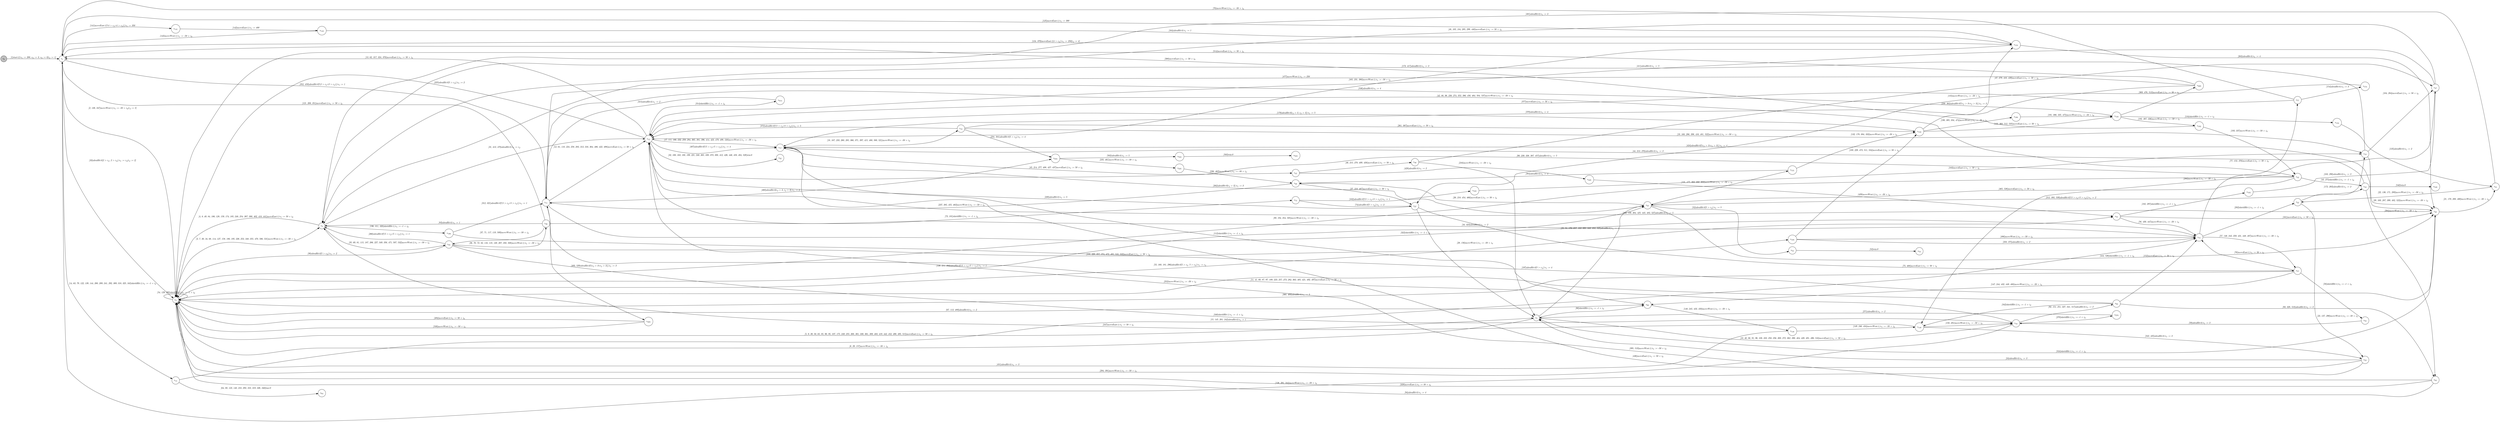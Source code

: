 digraph EFSM{
  graph [rankdir="LR", fontname="Latin Modern Math"];
  node [color="black", fillcolor="white", shape="circle", style="filled", fontname="Latin Modern Math"];
  edge [fontname="Latin Modern Math"];

  s0[fillcolor="gray", label=<s<sub>0</sub>>];
  s1[label=<s<sub>1</sub>>];
  s2[label=<s<sub>2</sub>>];
  s3[label=<s<sub>3</sub>>];
  s5[label=<s<sub>5</sub>>];
  s10[label=<s<sub>10</sub>>];
  s11[label=<s<sub>11</sub>>];
  s12[label=<s<sub>12</sub>>];
  s14[label=<s<sub>14</sub>>];
  s15[label=<s<sub>15</sub>>];
  s17[label=<s<sub>17</sub>>];
  s18[label=<s<sub>18</sub>>];
  s19[label=<s<sub>19</sub>>];
  s20[label=<s<sub>20</sub>>];
  s21[label=<s<sub>21</sub>>];
  s22[label=<s<sub>22</sub>>];
  s23[label=<s<sub>23</sub>>];
  s25[label=<s<sub>25</sub>>];
  s26[label=<s<sub>26</sub>>];
  s27[label=<s<sub>27</sub>>];
  s32[label=<s<sub>32</sub>>];
  s35[label=<s<sub>35</sub>>];
  s36[label=<s<sub>36</sub>>];
  s42[label=<s<sub>42</sub>>];
  s43[label=<s<sub>43</sub>>];
  s45[label=<s<sub>45</sub>>];
  s46[label=<s<sub>46</sub>>];
  s47[label=<s<sub>47</sub>>];
  s52[label=<s<sub>52</sub>>];
  s53[label=<s<sub>53</sub>>];
  s55[label=<s<sub>55</sub>>];
  s57[label=<s<sub>57</sub>>];
  s58[label=<s<sub>58</sub>>];
  s64[label=<s<sub>64</sub>>];
  s66[label=<s<sub>66</sub>>];
  s73[label=<s<sub>73</sub>>];
  s77[label=<s<sub>77</sub>>];
  s92[label=<s<sub>92</sub>>];
  s93[label=<s<sub>93</sub>>];
  s102[label=<s<sub>102</sub>>];
  s124[label=<s<sub>124</sub>>];
  s131[label=<s<sub>131</sub>>];
  s132[label=<s<sub>132</sub>>];
  s133[label=<s<sub>133</sub>>];
  s134[label=<s<sub>134</sub>>];
  s141[label=<s<sub>141</sub>>];
  s142[label=<s<sub>142</sub>>];
  s148[label=<s<sub>148</sub>>];
  s149[label=<s<sub>149</sub>>];
  s154[label=<s<sub>154</sub>>];
  s182[label=<s<sub>182</sub>>];
  s188[label=<s<sub>188</sub>>];
  s190[label=<s<sub>190</sub>>];
  s192[label=<s<sub>192</sub>>];
  s196[label=<s<sub>196</sub>>];
  s234[label=<s<sub>234</sub>>];
  s235[label=<s<sub>235</sub>>];
  s270[label=<s<sub>270</sub>>];
  s314[label=<s<sub>314</sub>>];
  s369[label=<s<sub>369</sub>>];
  s428[label=<s<sub>428</sub>>];
  s493[label=<s<sub>493</sub>>];
  s502[label=<s<sub>502</sub>>];
  s503[label=<s<sub>503</sub>>];
  s540[label=<s<sub>540</sub>>];

  s0->s1[label=<<i> [1]start:2/o<sub>1</sub> := 200, o<sub>2</sub> := 3, o<sub>3</sub> := 0&#91;r<sub>2</sub> := 1&#93;</i>>];
  s14->s15[label=<<i> [15, 145, 201, 242]alienHit:0/o<sub>1</sub> := 1</i>>];
  s15->s12[label=<<i> [16, 323]alienHit:0/o<sub>1</sub> := 2</i>>];
  s23->s5[label=<<i> [24]alienHit:0/o<sub>1</sub> := 3</i>>];
  s27->s5[label=<<i> [28, 156]moveWest:1/o<sub>1</sub> := -50 + i<sub>0</sub></i>>];
  s5->s2[label=<<i> [6, 29, 157]moveWest:1/o<sub>1</sub> := -50 + i<sub>0</sub></i>>];
  s1->s2[label=<<i> [33]alienHit:0&#91;2 &gt; r<sub>2</sub>, 2 &gt; r<sub>2</sub>&#93;/o<sub>1</sub> := r<sub>2</sub>&#91;r<sub>2</sub> := 2&#93;</i>>];
  s35->s2[label=<<i> [38]alienHit:0&#91;5 &gt; r<sub>2</sub>&#93;/o<sub>1</sub> := 2</i>>];
  s42->s43[label=<<i> [43, 275]shieldHit:1/o<sub>1</sub> := -1 + i<sub>0</sub></i>>];
  s25->s52[label=<<i> [52]alienHit:0&#91;5 &gt; r<sub>2</sub>&#93;/o<sub>1</sub> := 5</i>>];
  s52->s53[label=<<i> [53]win:0</i>>];
  s57->s58[label=<<i> [58]shieldHit:1/o<sub>1</sub> := -1 + i<sub>0</sub></i>>];
  s58->s10[label=<<i> [59]alienHit:0/o<sub>1</sub> := 3</i>>];
  s10->s11[label=<<i> [11, 41, 60, 87, 97, 109, 223, 257, 273, 282, 363, 405, 421, 492, 497]moveEast:1/o<sub>1</sub> := 50 + i<sub>0</sub></i>>];
  s5->s66[label=<<i> [66]shieldHit:1/o<sub>1</sub> := -1 + i<sub>0</sub></i>>];
  s36->s73[label=<<i> [73, 101]shieldHit:1/o<sub>1</sub> := -1 + i<sub>0</sub></i>>];
  s73->s27[label=<<i> [74]alienHit:0&#91;5 &gt; r<sub>2</sub>&#93;/o<sub>1</sub> := 3</i>>];
  s27->s57[label=<<i> [75, 468]moveEast:1/o<sub>1</sub> := 50 + i<sub>0</sub></i>>];
  s57->s15[label=<<i> [76]moveEast:1/o<sub>1</sub> := 50 + i<sub>0</sub></i>>];
  s77->s1[label=<<i> [78]moveWest:1/o<sub>1</sub> := -50 + i<sub>0</sub></i>>];
  s36->s3[label=<<i> [83]alienHit:0/o<sub>1</sub> := 1</i>>];
  s93->s2[label=<<i> [94]alienHit:0/o<sub>1</sub> := 4</i>>];
  s73->s102[label=<<i> [102]alienHit:0&#91;!(5 &gt; r<sub>2</sub>&or;5 &gt; r<sub>2</sub>)&#93;/o<sub>1</sub> := 1</i>>];
  s102->s19[label=<<i> [103]moveEast:1/o<sub>1</sub> := 50 + i<sub>0</sub></i>>];
  s19->s47[label=<<i> [104, 204]moveEast:1/o<sub>1</sub> := 50 + i<sub>0</sub></i>>];
  s17->s66[label=<<i> [112]shieldHit:1/o<sub>1</sub> := -1 + i<sub>0</sub></i>>];
  s66->s2[label=<<i> [67, 113, 489]alienHit:0/o<sub>1</sub> := 2</i>>];
  s36->s35[label=<<i> [37, 71, 117, 119, 509]moveWest:1/o<sub>1</sub> := -50 + i<sub>0</sub></i>>];
  s35->s36[label=<<i> [36, 70, 72, 82, 116, 118, 120, 207, 350, 508]moveWest:1/o<sub>1</sub> := -50 + i<sub>0</sub></i>>];
  s1->s124[label=<<i> [124, 379]moveEast:1&#91;4 &gt; r<sub>2</sub>&#93;/o<sub>1</sub> := 250&#91;r<sub>2</sub> := 4&#93;</i>>];
  s124->s1[label=<<i> [125]moveEast:1/o<sub>1</sub> := 300</i>>];
  s1->s2[label=<<i> [2, 126, 347]moveWest:1/o<sub>1</sub> := -50 + i<sub>0</sub>&#91;r<sub>2</sub> := 5&#93;</i>>];
  s2->s25[label=<<i> [130, 211, 392]alienHit:0&#91;!(5 &gt; r<sub>2</sub>&or;5 &gt; r<sub>2</sub>)&#93;/o<sub>1</sub> := 1</i>>];
  s133->s134[label=<<i> [134]shieldHit:1/o<sub>1</sub> := -1 + i<sub>0</sub></i>>];
  s134->s21[label=<<i> [135]alienHit:0/o<sub>1</sub> := 2</i>>];
  s1->s141[label=<<i> [141]moveEast:1&#91;!(4 &gt; r<sub>2</sub>&or;4 &gt; r<sub>2</sub>)&#93;/o<sub>1</sub> := 350</i>>];
  s141->s142[label=<<i> [142]moveEast:1/o<sub>1</sub> := 400</i>>];
  s142->s1[label=<<i> [143]moveWest:1/o<sub>1</sub> := -50 + i<sub>0</sub></i>>];
  s149->s10[label=<<i> [150, 281]moveWest:1/o<sub>1</sub> := -50 + i<sub>0</sub></i>>];
  s10->s92[label=<<i> [92, 151, 251, 327, 341, 517]alienHit:0/o<sub>1</sub> := 2</i>>];
  s92->s15[label=<<i> [152]moveEast:1/o<sub>1</sub> := 50 + i<sub>0</sub></i>>];
  s77->s154[label=<<i> [154]alienHit:0/o<sub>1</sub> := 3</i>>];
  s154->s27[label=<<i> [155]moveWest:1/o<sub>1</sub> := -50 + i<sub>0</sub></i>>];
  s2->s55[label=<<i> [55, 160, 181, 296]alienHit:0&#91;5 &gt; r<sub>2</sub>, 5 &gt; r<sub>2</sub>&#93;/o<sub>1</sub> := r<sub>2</sub></i>>];
  s55->s20[label=<<i> [161]moveEast:1/o<sub>1</sub> := 50 + i<sub>0</sub></i>>];
  s142->s124[label=<<i> [164]alienHit:0/o<sub>1</sub> := 1</i>>];
  s20->s21[label=<<i> [21, 170, 288, 400]moveWest:1/o<sub>1</sub> := -50 + i<sub>0</sub></i>>];
  s21->s22[label=<<i> [22, 136, 171, 289]moveWest:1/o<sub>1</sub> := -50 + i<sub>0</sub></i>>];
  s22->s19[label=<<i> [172, 203]alienHit:0/o<sub>1</sub> := 2</i>>];
  s19->s3[label=<<i> [173, 417]alienHit:0/o<sub>1</sub> := 3</i>>];
  s132->s12[label=<<i> [179]alienHit:0&#91;r<sub>2</sub> &gt; 3, r<sub>2</sub> &gt; 3&#93;/o<sub>1</sub> := 5</i>>];
  s55->s182[label=<<i> [182, 297]shieldHit:1/o<sub>1</sub> := -1 + i<sub>0</sub></i>>];
  s182->s47[label=<<i> [183, 298]alienHit:0/o<sub>1</sub> := 3</i>>];
  s192->s42[label=<<i> [193, 337]moveWest:1/o<sub>1</sub> := -50 + i<sub>0</sub></i>>];
  s42->s2[label=<<i> [89, 194, 354, 505]moveWest:1/o<sub>1</sub> := -50 + i<sub>0</sub></i>>];
  s3->s196[label=<<i> [196, 311, 320]shieldHit:1/o<sub>1</sub> := -1 + i<sub>0</sub></i>>];
  s196->s20[label=<<i> [197]alienHit:0&#91;5 &gt; r<sub>2</sub>&#93;/o<sub>1</sub> := 4</i>>];
  s15->s22[label=<<i> [202]shieldHit:1/o<sub>1</sub> := -1 + i<sub>0</sub></i>>];
  s46->s5[label=<<i> [216]moveWest:1/o<sub>1</sub> := -50 + i<sub>0</sub></i>>];
  s5->s25[label=<<i> [25, 51, 176, 217, 302, 331, 443, 453, 525]alienHit:0/o<sub>1</sub> := 4</i>>];
  s25->s26[label=<<i> [26, 218, 454, 466]moveEast:1/o<sub>1</sub> := 50 + i<sub>0</sub></i>>];
  s26->s27[label=<<i> [27, 219, 467]moveEast:1/o<sub>1</sub> := 50 + i<sub>0</sub></i>>];
  s27->s12[label=<<i> [220]alienHit:0/o<sub>1</sub> := 5</i>>];
  s12->s2[label=<<i> [225]alienHit:0&#91;5 &gt; r<sub>2</sub>&#93;/o<sub>1</sub> := 2</i>>];
  s132->s124[label=<<i> [230, 262]alienHit:0&#91;!(r<sub>2</sub> &gt; 3&or;r<sub>2</sub> &gt; 3)&#93;/o<sub>1</sub> := 3</i>>];
  s18->s234[label=<<i> [234, 501]alienHit:0&#91;5 &gt; r<sub>2</sub>&#93;/o<sub>1</sub> := 4</i>>];
  s234->s235[label=<<i> [235, 461]moveWest:1/o<sub>1</sub> := -50 + i<sub>0</sub></i>>];
  s235->s26[label=<<i> [236, 462]moveWest:1/o<sub>1</sub> := -50 + i<sub>0</sub></i>>];
  s148->s149[label=<<i> [149, 246, 434]moveWest:1/o<sub>1</sub> := -50 + i<sub>0</sub></i>>];
  s149->s3[label=<<i> [247]moveEast:1/o<sub>1</sub> := 50 + i<sub>0</sub></i>>];
  s92->s2[label=<<i> [252]moveWest:1/o<sub>1</sub> := -50 + i<sub>0</sub></i>>];
  s18->s132[label=<<i> [261, 367]moveEast:1/o<sub>1</sub> := 50 + i<sub>0</sub></i>>];
  s124->s20[label=<<i> [263]alienHit:0/o<sub>1</sub> := 4</i>>];
  s35->s3[label=<<i> [266]alienHit:0&#91;!(5 &gt; r<sub>2</sub>&or;5 &gt; r<sub>2</sub>)&#93;/o<sub>1</sub> := 1</i>>];
  s10->s270[label=<<i> [270]shieldHit:1/o<sub>1</sub> := -1 + i<sub>0</sub></i>>];
  s270->s5[label=<<i> [271]alienHit:0/o<sub>1</sub> := 2</i>>];
  s43->s17[label=<<i> [44, 213, 276]alienHit:0/o<sub>1</sub> := 3</i>>];
  s47->s149[label=<<i> [280]moveWest:1/o<sub>1</sub> := -50 + i<sub>0</sub></i>>];
  s22->s23[label=<<i> [23, 137, 290]moveWest:1/o<sub>1</sub> := -50 + i<sub>0</sub></i>>];
  s23->s1[label=<<i> [138, 291, 344]moveWest:1/o<sub>1</sub> := -50 + i<sub>0</sub></i>>];
  s10->s2[label=<<i> [294, 391]moveWest:1/o<sub>1</sub> := -50 + i<sub>0</sub></i>>];
  s2->s2[label=<<i> [54, 129, 295]shieldHit:1/o<sub>1</sub> := -1 + i<sub>0</sub></i>>];
  s47->s3[label=<<i> [48, 105, 184, 205, 299, 440]moveEast:1/o<sub>1</sub> := 50 + i<sub>0</sub></i>>];
  s131->s132[label=<<i> [132, 178, 304, 333]moveWest:1/o<sub>1</sub> := -50 + i<sub>0</sub></i>>];
  s133->s192[label=<<i> [192, 307, 336]moveWest:1/o<sub>1</sub> := -50 + i<sub>0</sub></i>>];
  s192->s1[label=<<i> [308]moveEast:1/o<sub>1</sub> := 50 + i<sub>0</sub></i>>];
  s196->s11[label=<<i> [312, 321]alienHit:0&#91;!(5 &gt; r<sub>2</sub>&or;5 &gt; r<sub>2</sub>)&#93;/o<sub>1</sub> := 1</i>>];
  s11->s12[label=<<i> [12, 61, 110, 224, 258, 283, 313, 316, 364, 406, 422, 498]moveEast:1/o<sub>1</sub> := 50 + i<sub>0</sub></i>>];
  s12->s314[label=<<i> [314]shieldHit:1/o<sub>1</sub> := -1 + i<sub>0</sub></i>>];
  s314->s11[label=<<i> [315]alienHit:0/o<sub>1</sub> := 2</i>>];
  s11->s15[label=<<i> [322]shieldHit:1/o<sub>1</sub> := -1 + i<sub>0</sub></i>>];
  s12->s1[label=<<i> [13, 62, 317, 324, 378]moveEast:1/o<sub>1</sub> := 50 + i<sub>0</sub></i>>];
  s1->s14[label=<<i> [14, 63, 79, 122, 139, 144, 200, 209, 241, 292, 309, 318, 325, 345]shieldHit:1/o<sub>1</sub> := -1 + i<sub>0</sub></i>>];
  s14->s64[label=<<i> [64, 80, 123, 140, 210, 293, 310, 319, 326, 346]lose:0</i>>];
  s92->s93[label=<<i> [93, 328, 518]alienHit:0/o<sub>1</sub> := 3</i>>];
  s93->s2[label=<<i> [329]moveEast:1/o<sub>1</sub> := 50 + i<sub>0</sub></i>>];
  s25->s131[label=<<i> [131, 177, 303, 332, 383]moveWest:1/o<sub>1</sub> := -50 + i<sub>0</sub></i>>];
  s132->s190[label=<<i> [190, 305, 334, 474]moveWest:1/o<sub>1</sub> := -50 + i<sub>0</sub></i>>];
  s190->s133[label=<<i> [191, 306, 335, 475]moveWest:1/o<sub>1</sub> := -50 + i<sub>0</sub></i>>];
  s35->s10[label=<<i> [340]shieldHit:1/o<sub>1</sub> := -1 + i<sub>0</sub></i>>];
  s92->s149[label=<<i> [342]shieldHit:1/o<sub>1</sub> := -1 + i<sub>0</sub></i>>];
  s149->s23[label=<<i> [343, 435]alienHit:0/o<sub>1</sub> := 3</i>>];
  s36->s1[label=<<i> [121, 208, 351]moveEast:1/o<sub>1</sub> := 50 + i<sub>0</sub></i>>];
  s1->s11[label=<<i> [352, 459]alienHit:0&#91;!(2 &gt; r<sub>2</sub>&or;2 &gt; r<sub>2</sub>)&#93;/o<sub>1</sub> := 1</i>>];
  s188->s15[label=<<i> [358, 375]alienHit:0/o<sub>1</sub> := 2</i>>];
  s57->s2[label=<<i> [360, 469]alienHit:0/o<sub>1</sub> := 3</i>>];
  s132->s133[label=<<i> [133, 368, 512, 535]moveEast:1/o<sub>1</sub> := 50 + i<sub>0</sub></i>>];
  s369->s17[label=<<i> [370]alienHit:0/o<sub>1</sub> := 4</i>>];
  s18->s12[label=<<i> [372]alienHit:0&#91;!(5 &gt; r<sub>2</sub>&or;5 &gt; r<sub>2</sub>)&#93;/o<sub>1</sub> := 5</i>>];
  s12->s32[label=<<i> [32, 100, 163, 180, 199, 221, 240, 265, 339, 373, 388, 412, 426, 446, 458, 484, 528]win:0</i>>];
  s15->s77[label=<<i> [77, 153, 376]moveEast:1/o<sub>1</sub> := 50 + i<sub>0</sub></i>>];
  s77->s12[label=<<i> [377]moveEast:1/o<sub>1</sub> := 50 + i<sub>0</sub></i>>];
  s124->s12[label=<<i> [165, 231, 380]moveWest:1/o<sub>1</sub> := -50 + i<sub>0</sub></i>>];
  s17->s25[label=<<i> [382]alienHit:0&#91;r<sub>2</sub> &gt; 3&#93;/o<sub>1</sub> := 3</i>>];
  s131->s26[label=<<i> [384]alienHit:0/o<sub>1</sub> := 4</i>>];
  s26->s11[label=<<i> [237, 385, 455, 463]moveWest:1/o<sub>1</sub> := -50 + i<sub>0</sub></i>>];
  s25->s43[label=<<i> [212, 393, 539]alienHit:0&#91;!(5 &gt; r<sub>2</sub>&or;5 &gt; r<sub>2</sub>)&#93;/o<sub>1</sub> := 2</i>>];
  s43->s93[label=<<i> [394]moveWest:1/o<sub>1</sub> := -50 + i<sub>0</sub></i>>];
  s93->s12[label=<<i> [395, 519]moveWest:1/o<sub>1</sub> := -50 + i<sub>0</sub></i>>];
  s12->s17[label=<<i> [17, 111, 166, 232, 259, 284, 365, 381, 396, 414, 423, 479, 499, 520]moveWest:1/o<sub>1</sub> := -50 + i<sub>0</sub></i>>];
  s18->s19[label=<<i> [19, 168, 286, 398, 416, 481, 522]moveWest:1/o<sub>1</sub> := -50 + i<sub>0</sub></i>>];
  s19->s20[label=<<i> [20, 169, 287, 399, 482, 523]moveWest:1/o<sub>1</sub> := -50 + i<sub>0</sub></i>>];
  s21->s3[label=<<i> [401]alienHit:0/o<sub>1</sub> := 3</i>>];
  s12->s17[label=<<i> [407]alienHit:0&#91;!(5 &gt; r<sub>2</sub>&or;5 &gt; r<sub>2</sub>)&#93;/o<sub>1</sub> := 4</i>>];
  s17->s45[label=<<i> [45, 214, 277, 408, 427, 437]moveEast:1/o<sub>1</sub> := 50 + i<sub>0</sub></i>>];
  s45->s46[label=<<i> [46, 215, 278, 409, 438]moveEast:1/o<sub>1</sub> := 50 + i<sub>0</sub></i>>];
  s46->s47[label=<<i> [47, 279, 410, 439]moveEast:1/o<sub>1</sub> := 50 + i<sub>0</sub></i>>];
  s47->s12[label=<<i> [411]alienHit:0/o<sub>1</sub> := 5</i>>];
  s3->s12[label=<<i> [31, 413, 478]alienHit:0/o<sub>1</sub> := r<sub>2</sub></i>>];
  s3->s2[label=<<i> [4, 8, 49, 84, 106, 128, 159, 174, 185, 248, 254, 267, 300, 402, 418, 441]moveEast:1/o<sub>1</sub> := 50 + i<sub>0</sub></i>>];
  s17->s20[label=<<i> [424]alienHit:0&#91;!(r<sub>2</sub> &gt; 3&or;r<sub>2</sub> &gt; 3)&#93;/o<sub>1</sub> := 4</i>>];
  s20->s12[label=<<i> [162, 198, 264, 425, 445, 483, 527]alienHit:0/o<sub>1</sub> := 5</i>>];
  s45->s428[label=<<i> [428]alienHit:0/o<sub>1</sub> := 2</i>>];
  s428->s55[label=<<i> [429]moveWest:1/o<sub>1</sub> := -50 + i<sub>0</sub></i>>];
  s15->s57[label=<<i> [57, 146, 243, 359, 431, 448, 487]moveWest:1/o<sub>1</sub> := -50 + i<sub>0</sub></i>>];
  s57->s66[label=<<i> [147, 244, 432, 449, 488]moveWest:1/o<sub>1</sub> := -50 + i<sub>0</sub></i>>];
  s23->s17[label=<<i> [436]moveEast:1/o<sub>1</sub> := 50 + i<sub>0</sub></i>>];
  s25->s20[label=<<i> [444, 526]shieldHit:1/o<sub>1</sub> := -1 + i<sub>0</sub></i>>];
  s55->s15[label=<<i> [56, 430, 447]moveWest:1/o<sub>1</sub> := -50 + i<sub>0</sub></i>>];
  s66->s148[label=<<i> [148, 245, 433, 450]moveWest:1/o<sub>1</sub> := -50 + i<sub>0</sub></i>>];
  s148->s2[label=<<i> [451]alienHit:0/o<sub>1</sub> := 3</i>>];
  s42->s12[label=<<i> [99, 239, 338, 387, 457]alienHit:0/o<sub>1</sub> := 5</i>>];
  s11->s234[label=<<i> [460]alienHit:0&#91;r<sub>2</sub> &gt; 3, r<sub>2</sub> &gt; 3&#93;/o<sub>1</sub> := 2</i>>];
  s11->s42[label=<<i> [42, 88, 98, 238, 274, 353, 386, 456, 464, 504, 537]moveWest:1/o<sub>1</sub> := -50 + i<sub>0</sub></i>>];
  s42->s25[label=<<i> [465, 538]moveEast:1/o<sub>1</sub> := 50 + i<sub>0</sub></i>>];
  s2->s3[label=<<i> [3, 7, 30, 34, 68, 114, 127, 158, 186, 195, 226, 253, 348, 355, 470, 506, 531]moveWest:1/o<sub>1</sub> := -50 + i<sub>0</sub></i>>];
  s35->s188[label=<<i> [188, 228, 357, 374, 472, 485, 510, 533]moveEast:1/o<sub>1</sub> := 50 + i<sub>0</sub></i>>];
  s188->s132[label=<<i> [189, 229, 473, 511, 534]moveEast:1/o<sub>1</sub> := 50 + i<sub>0</sub></i>>];
  s369->s3[label=<<i> [477]moveWest:1/o<sub>1</sub> := 250</i>>];
  s188->s15[label=<<i> [486]moveWest:1/o<sub>1</sub> := -50 + i<sub>0</sub></i>>];
  s11->s493[label=<<i> [493, 529]alienHit:0&#91;!(r<sub>2</sub> &gt; 3&or;r<sub>2</sub> &gt; 3)&#93;/o<sub>1</sub> := 3</i>>];
  s493->s2[label=<<i> [494]moveEast:1/o<sub>1</sub> := 50 + i<sub>0</sub></i>>];
  s2->s5[label=<<i> [5, 9, 39, 50, 65, 85, 90, 95, 107, 175, 249, 255, 268, 301, 330, 361, 389, 403, 419, 442, 452, 490, 495, 515]moveEast:1/o<sub>1</sub> := 50 + i<sub>0</sub></i>>];
  s234->s502[label=<<i> [502]alienHit:0/o<sub>1</sub> := 5</i>>];
  s502->s503[label=<<i> [503]win:0</i>>];
  s133->s369[label=<<i> [369, 476, 513]moveEast:1/o<sub>1</sub> := 50 + i<sub>0</sub></i>>];
  s369->s2[label=<<i> [514]moveEast:1/o<sub>1</sub> := 50 + i<sub>0</sub></i>>];
  s5->s10[label=<<i> [10, 40, 86, 91, 96, 108, 222, 250, 256, 269, 272, 362, 390, 404, 420, 491, 496, 516]moveEast:1/o<sub>1</sub> := 50 + i<sub>0</sub></i>>];
  s17->s18[label=<<i> [18, 167, 233, 260, 285, 366, 371, 397, 415, 480, 500, 521]moveWest:1/o<sub>1</sub> := -50 + i<sub>0</sub></i>>];
  s20->s5[label=<<i> [524]shieldHit:1/o<sub>1</sub> := -1 + i<sub>0</sub></i>>];
  s493->s2[label=<<i> [530]moveWest:1/o<sub>1</sub> := -50 + i<sub>0</sub></i>>];
  s3->s35[label=<<i> [35, 69, 81, 115, 187, 206, 227, 349, 356, 471, 507, 532]moveWest:1/o<sub>1</sub> := -50 + i<sub>0</sub></i>>];
  s133->s11[label=<<i> [536]alienHit:0/o<sub>1</sub> := 4</i>>];
  s43->s540[label=<<i> [540]win:0</i>>];
}